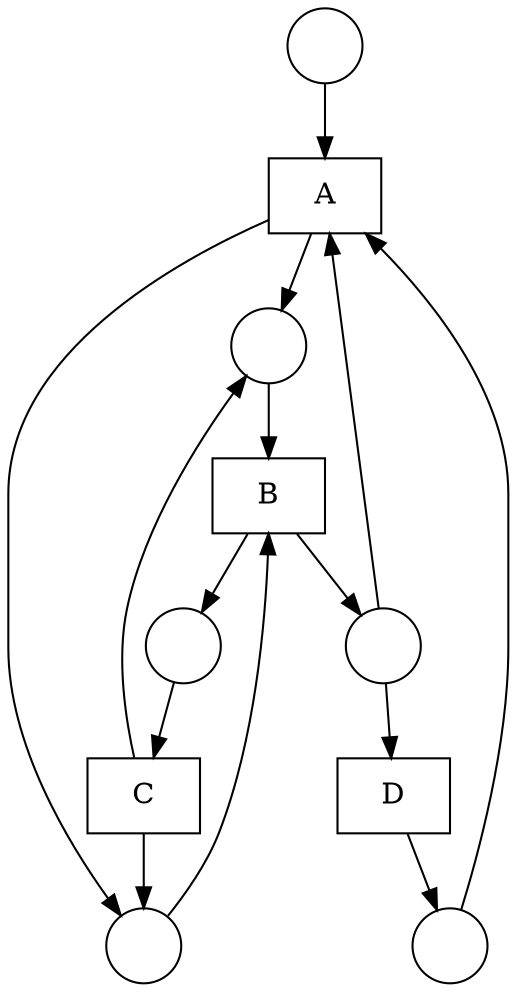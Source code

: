digraph "Fittest net" {
	node [shape=box]
	A [label=A]
	B [label=B]
	C [label=C]
	D [label=D]
	node [shape=circle]
	1 [label=" "]
	2 [label=" "]
	3 [label=" "]
	4 [label=" "]
	5 [label=" "]
	6 [label=" "]
	4 -> A
	1 -> A
	2 -> A
	A -> 5
	A -> 6
	6 -> B
	5 -> B
	B -> 3
	B -> 4
	3 -> C
	C -> 6
	C -> 5
	4 -> D
	D -> 2
}
